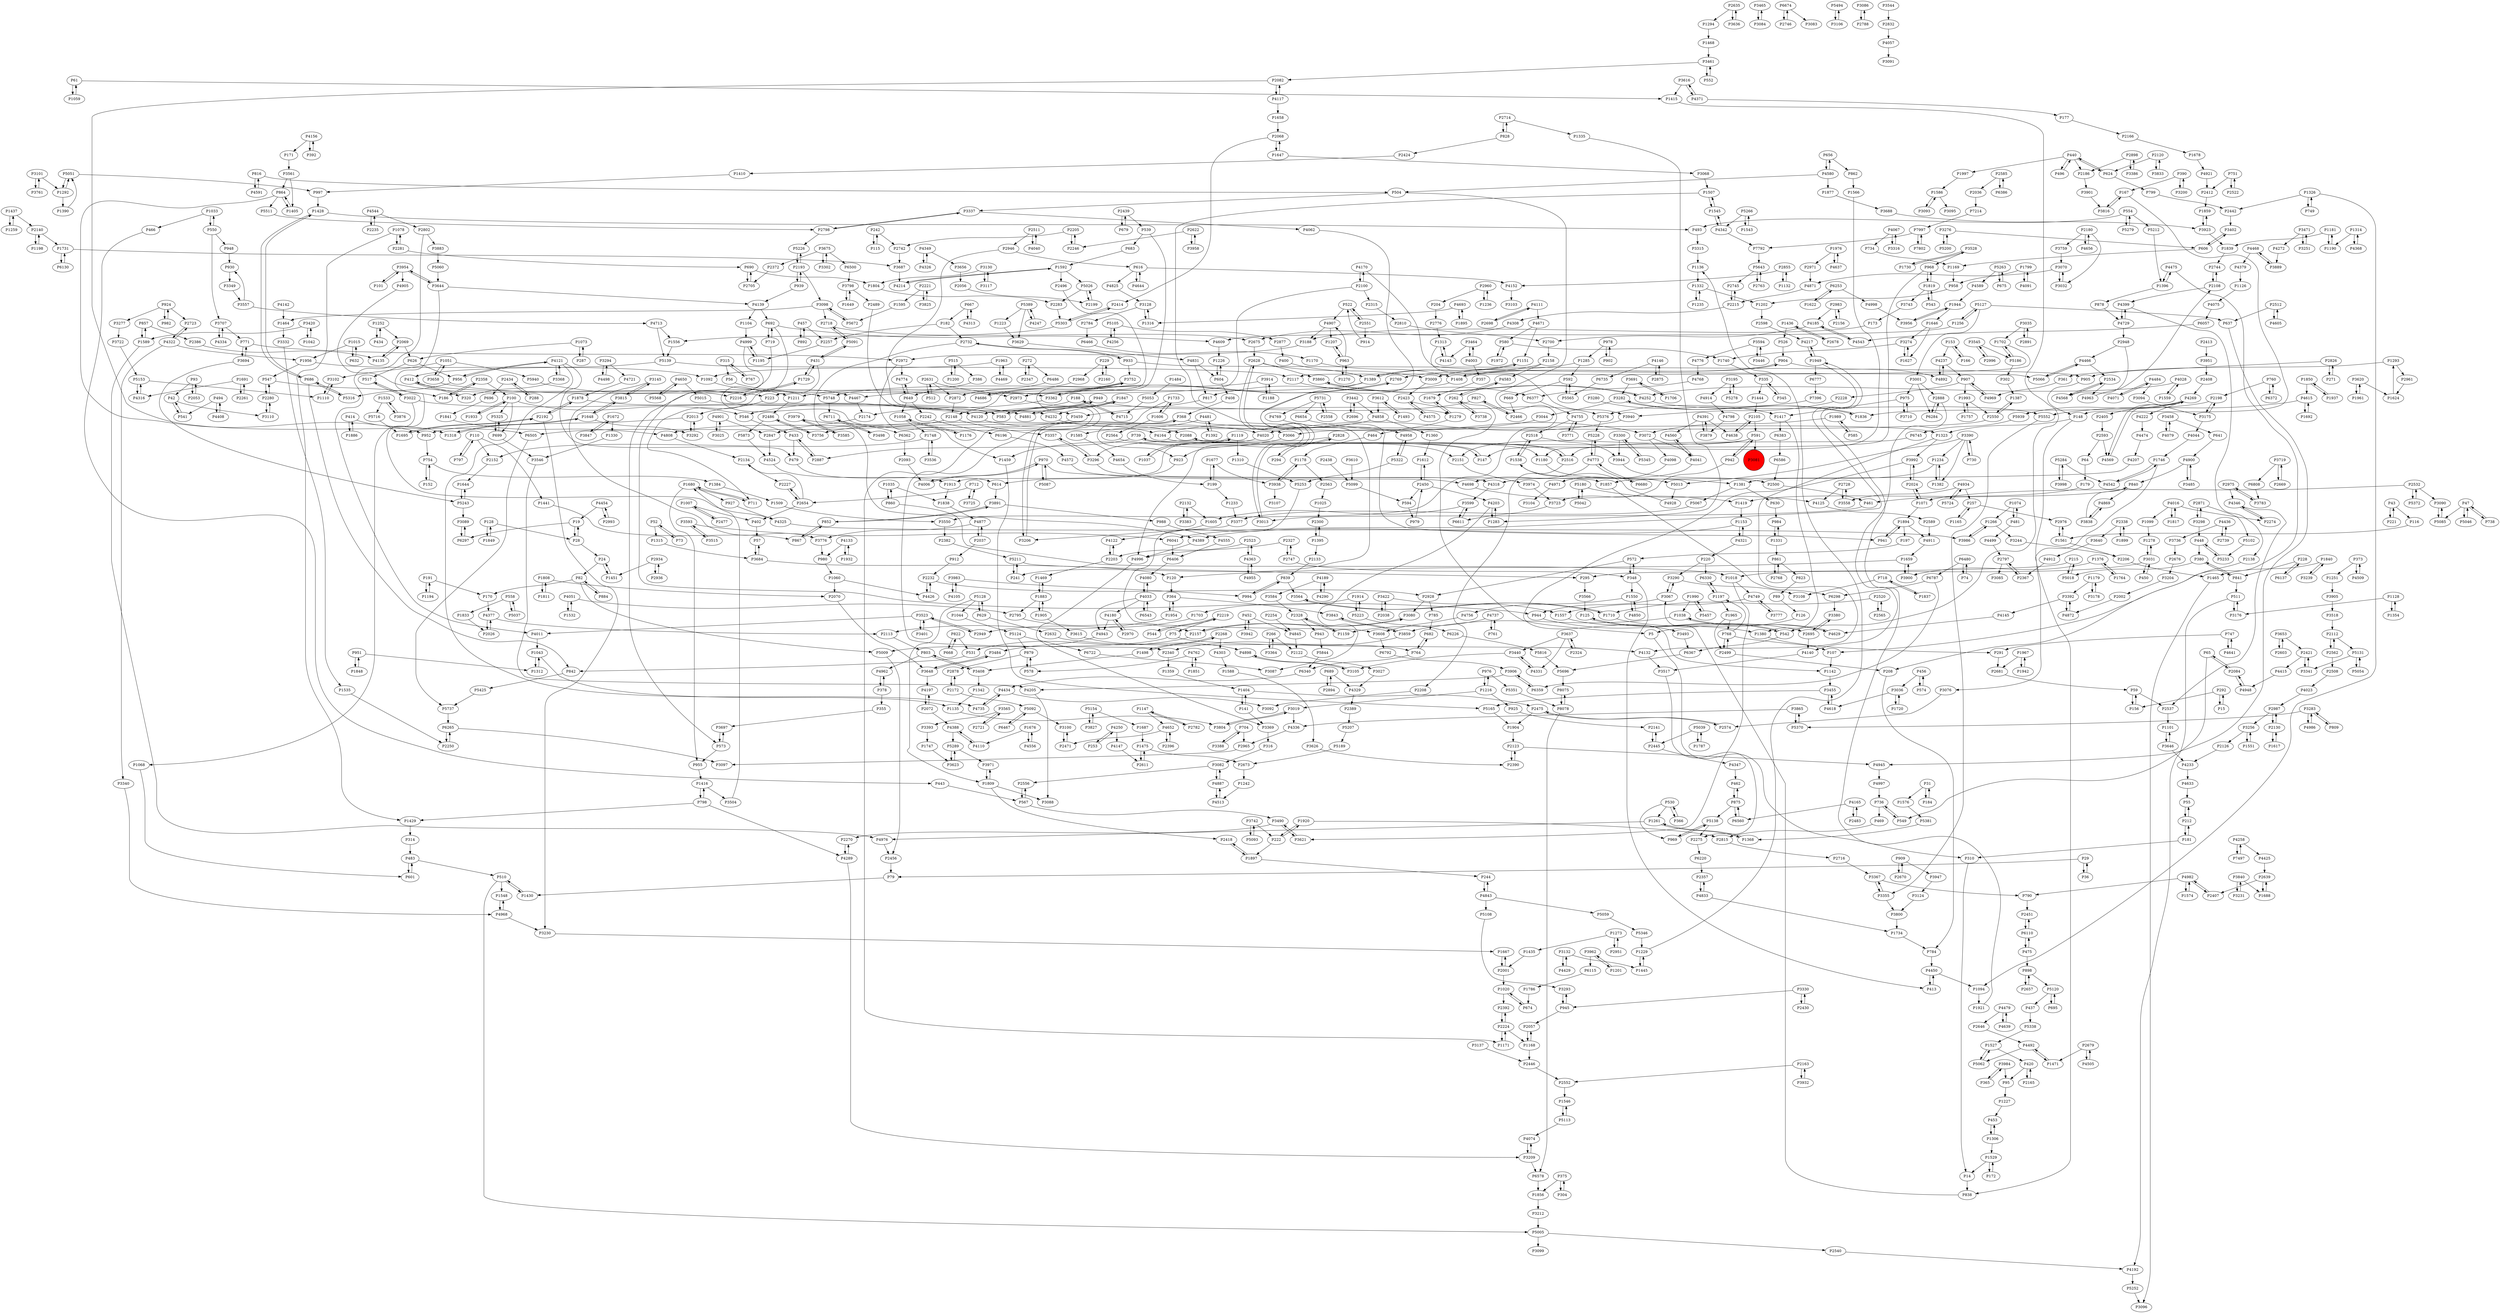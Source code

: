 digraph {
	P1428 -> P493
	P1498 -> P3408
	P2261 -> P1691
	P19 -> P6297
	P2442 -> P3402
	P968 -> P1180
	P4389 -> P4996
	P2072 -> P4197
	P2358 -> P100
	P1687 -> P1475
	P6367 -> P5696
	P3761 -> P3101
	P1007 -> P2477
	P4067 -> P734
	P4143 -> P1313
	P3992 -> P2024
	P1840 -> P3239
	P2961 -> P1624
	P1559 -> P4028
	P504 -> P3337
	P89 -> P126
	P4466 -> P5066
	P5568 -> P4650
	P4316 -> P5153
	P1007 -> P402
	P839 -> P994
	P1376 -> P1764
	P2523 -> P2203
	P4033 -> P4180
	P4197 -> P2072
	P2002 -> P4872
	P3082 -> P4887
	P1252 -> P434
	P14 -> P838
	P768 -> P1197
	P4020 -> P1913
	P1535 -> P2250
	P504 -> P3550
	P1436 -> P526
	P4877 -> P2037
	P1691 -> P2261
	P3974 -> P3723
	P2728 -> P4125
	P3648 -> P4197
	P3637 -> P4331
	P3800 -> P1734
	P4140 -> P3517
	P2130 -> P2987
	P2871 -> P3298
	P2219 -> P544
	P1059 -> P61
	P4544 -> P2802
	P4321 -> P220
	P4222 -> P4474
	P2108 -> P4399
	P5046 -> P47
	P3302 -> P3675
	P2057 -> P1168
	P1894 -> P197
	P6115 -> P1786
	P335 -> P1444
	P2232 -> P2928
	P1993 -> P1757
	P3464 -> P4003
	P1731 -> P6130
	P2157 -> P3080
	P1809 -> P2418
	P420 -> P2165
	P2993 -> P4454
	P5087 -> P970
	P3465 -> P3084
	P1404 -> P141
	P4715 -> P188
	P1354 -> P1128
	P4117 -> P1658
	P1897 -> P2418
	P898 -> P2657
	P215 -> P5018
	P1877 -> P3688
	P827 -> P2466
	P2423 -> P5376
	P2888 -> P6284
	P3504 -> P1680
	P1416 -> P3504
	P1605 -> P4122
	P4755 -> P3771
	P3594 -> P3446
	P1841 -> P4808
	P375 -> P1856
	P3274 -> P1627
	P4349 -> P4326
	P768 -> P2499
	P686 -> P5316
	P1710 -> P2695
	P1153 -> P4389
	P5131 -> P5054
	P4650 -> P5568
	P3697 -> P573
	P912 -> P2232
	P979 -> P2450
	P1273 -> P1435
	P4997 -> P736
	P3105 -> P4898
	P2631 -> P2973
	P3621 -> P3490
	P4637 -> P1976
	P4237 -> P907
	P4347 -> P462
	P3942 -> P452
	P1099 -> P1278
	P554 -> P5279
	P1622 -> P6253
	P1734 -> P784
	P1256 -> P4609
	P5716 -> P1695
	P526 -> P904
	P1360 -> P1612
	P220 -> P3290
	P4798 -> P3879
	P1997 -> P1586
	P390 -> P167
	P2934 -> P1451
	P857 -> P2386
	P994 -> P839
	P592 -> P669
	P4735 -> P4434
	P2224 -> P1171
	P952 -> P754
	P1058 -> P1748
	P2565 -> P2520
	P2038 -> P3422
	P2946 -> P3459
	P2268 -> P1498
	P2340 -> P1359
	P2280 -> P547
	P3442 -> P4858
	P2450 -> P594
	P4474 -> P4207
	P1259 -> P1437
	P4943 -> P3484
	P294 -> P2828
	P4524 -> P1913
	P3742 -> P5093
	P949 -> P583
	P4147 -> P2611
	P949 -> P1279
	P2739 -> P4436
	P1648 -> P3292
	P2445 -> P2141
	P1316 -> P3128
	P630 -> P984
	P3455 -> P5165
	P4363 -> P2523
	P2001 -> P1020
	P904 -> P1408
	P3688 -> P3923
	P4492 -> P1471
	P3390 -> P5013
	P3251 -> P3471
	P574 -> P456
	P3101 -> P3761
	P1659 -> P3900
	P1748 -> P2152
	P3938 -> P1178
	P1018 -> P3621
	P4773 -> P5228
	P573 -> P3697
	P541 -> P42
	P3022 -> P1068
	P2551 -> P522
	P3422 -> P2038
	P4170 -> P2100
	P1181 -> P1839
	P1234 -> P1382
	P295 -> P3566
	P302 -> P1387
	P930 -> P3349
	P15 -> P292
	P3984 -> P365
	P3124 -> P3800
	P4016 -> P2274
	P2123 -> P2390
	P6265 -> P2250
	P5189 -> P2673
	P1417 -> P1380
	P5066 -> P4466
	P3393 -> P1747
	P1627 -> P3274
	P431 -> P5091
	P6611 -> P3599
	P1382 -> P1234
	P6220 -> P2357
	P5059 -> P5346
	P924 -> P982
	P5552 -> P3355
	P798 -> P1416
	P1405 -> P864
	P522 -> P4907
	P771 -> P2972
	P1292 -> P1390
	P580 -> P1972
	P4887 -> P3082
	P2424 -> P1410
	P3566 -> P125
	P288 -> P2434
	P712 -> P3725
	P390 -> P3200
	P1576 -> P5381
	P7214 -> P7997
	P4749 -> P3777
	P291 -> P2681
	P1809 -> P3088
	P668 -> P822
	P809 -> P3283
	P3283 -> P4986
	P3001 -> P6284
	P1168 -> P2057
	P1617 -> P2130
	P4755 -> P2518
	P2203 -> P1469
	P1310 -> P5253
	P2113 -> P803
	P1390 -> P5051
	P3044 -> P3756
	P6578 -> P1856
	P5105 -> P4256
	P221 -> P43
	P3001 -> P2888
	P5015 -> P583
	P2611 -> P1475
	P5696 -> P8075
	P1178 -> P2563
	P4185 -> P2700
	P515 -> P1200
	P82 -> P170
	P624 -> P440
	P924 -> P2723
	P2747 -> P348
	P958 -> P1202
	P4572 -> P4698
	P5154 -> P3827
	P2105 -> P591
	P4170 -> P5066
	P366 -> P530
	P1533 -> P5716
	P2875 -> P4146
	P3865 -> P4336
	P153 -> P166
	P1586 -> P3095
	P4436 -> P2739
	P4346 -> P2537
	P3710 -> P975
	P1261 -> P1368
	P4945 -> P4997
	P4016 -> P1099
	P1967 -> P1942
	P1895 -> P4693
	P1905 -> P3615
	P909 -> P2670
	P2654 -> P2227
	P3035 -> P2891
	P1464 -> P3332
	P3098 -> P2718
	P695 -> P5120
	P4892 -> P4237
	P335 -> P345
	P7997 -> P7792
	P266 -> P3364
	P2082 -> P6505
	P1073 -> P287
	P3833 -> P2120
	P3594 -> P4776
	P3471 -> P4272
	P3031 -> P450
	P79 -> P1430
	P5731 -> P2558
	P2215 -> P4308
	P5 -> P310
	P1550 -> P4850
	P3523 -> P3401
	P1847 -> P4881
	P4774 -> P649
	P3771 -> P4755
	P3840 -> P3231
	P2718 -> P2675
	P4871 -> P2215
	P2216 -> P1729
	P197 -> P572
	P1415 -> P542
	P3256 -> P1551
	P573 -> P955
	P414 -> P1886
	P2972 -> P1459
	P1015 -> P1956
	P4146 -> P2875
	P1649 -> P3798
	P1949 -> P6041
	P7997 -> P7802
	P1703 -> P2949
	P95 -> P1227
	P2396 -> P4652
	P1252 -> P2069
	P3859 -> P2340
	P6383 -> P6586
	P4580 -> P1877
	P4391 -> P3879
	P3022 -> P517
	P2523 -> P4363
	P1949 -> P6777
	P3298 -> P448
	P951 -> P1312
	P2439 -> P679
	P1170 -> P1408
	P4336 -> P2965
	P1035 -> P860
	P3653 -> P2421
	P3137 -> P2446
	P2522 -> P751
	P760 -> P6372
	P4877 -> P3776
	P3725 -> P712
	P892 -> P457
	P1595 -> P5672
	P2558 -> P5731
	P1677 -> P199
	P3752 -> P4467
	P481 -> P1074
	P1176 -> P1058
	P28 -> P19
	P402 -> P57
	P3420 -> P1589
	P5351 -> P8078
	P1545 -> P4342
	P1226 -> P604
	P314 -> P483
	P683 -> P1592
	P1408 -> P904
	P1368 -> P1261
	P1416 -> P798
	P4091 -> P1799
	P6480 -> P74
	P2552 -> P1546
	P790 -> P2451
	P1313 -> P4143
	P3485 -> P4900
	P2744 -> P2108
	P1883 -> P1905
	P704 -> P3388
	P2698 -> P4111
	P3082 -> P2556
	P494 -> P4408
	P7396 -> P5376
	P3983 -> P994
	P3743 -> P173
	P2205 -> P2742
	P5289 -> P3971
	P3838 -> P4869
	P4326 -> P4349
	P3388 -> P704
	P5092 -> P3100
	P5200 -> P3276
	P5252 -> P3096
	P970 -> P4006
	P546 -> P433
	P2174 -> P2847
	P878 -> P4729
	P2888 -> P4140
	P692 -> P719
	P686 -> P1428
	P1624 -> P1293
	P948 -> P930
	P591 -> P942
	P4003 -> P357
	P6711 -> P3498
	P167 -> P3816
	P1313 -> P3940
	P1051 -> P3102
	P1538 -> P5013
	P1169 -> P958
	P4322 -> P1956
	P220 -> P6330
	P5565 -> P592
	P5102 -> P5233
	P1878 -> P4881
	P5018 -> P215
	P1408 -> P817
	P5165 -> P1904
	P1285 -> P3009
	P4468 -> P3889
	P1074 -> P1266
	P2550 -> P3066
	P4192 -> P5252
	P2716 -> P3367
	P3330 -> P945
	P4971 -> P3104
	P1592 -> P5026
	P110 -> P797
	P24 -> P1451
	P1799 -> P4091
	P5005 -> P3099
	P5093 -> P3742
	P3561 -> P864
	P2414 -> P5303
	P2516 -> P2208
	P4023 -> P2987
	P5180 -> P4125
	P1883 -> P1469
	P2100 -> P223
	P3368 -> P4121
	P1976 -> P4637
	P1648 -> P3815
	P4051 -> P2795
	P754 -> P152
	P2520 -> P1710
	P4121 -> P3368
	P4121 -> P956
	P3900 -> P1659
	P6480 -> P6787
	P440 -> P2186
	P988 -> P4555
	P1331 -> P984
	P73 -> P52
	P5091 -> P431
	P3392 -> P4145
	P3128 -> P2784
	P4006 -> P970
	P3383 -> P2132
	P1330 -> P3546
	P3637 -> P2324
	P2407 -> P4982
	P1913 -> P1838
	P550 -> P3707
	P272 -> P2347
	P3623 -> P5289
	P852 -> P867
	P3280 -> P1417
	P1179 -> P3178
	P1273 -> P2951
	P1606 -> P1733
	P31 -> P184
	P4289 -> P2270
	P1937 -> P1850
	P3296 -> P3357
	P4639 -> P4479
	P182 -> P2732
	P2180 -> P3759
	P3446 -> P3594
	P1417 -> P6383
	P1035 -> P1838
	P558 -> P1833
	P4901 -> P3025
	P199 -> P1677
	P6377 -> P4755
	P4346 -> P2274
	P1306 -> P453
	P2126 -> P4233
	P3565 -> P3393
	P2140 -> P1731
	P624 -> P799
	P3646 -> P1101
	P4721 -> P1878
	P1507 -> P1545
	P6560 -> P875
	P2675 -> P2628
	P3364 -> P266
	P1323 -> P3992
	P2165 -> P420
	P2315 -> P2810
	P262 -> P3738
	P1730 -> P3528
	P4469 -> P1963
	P1396 -> P878
	P2872 -> P2148
	P4074 -> P3209
	P4252 -> P5552
	P6057 -> P4543
	P2357 -> P4833
	P861 -> P823
	P4969 -> P907
	P4467 -> P2174
	P5153 -> P4316
	P3523 -> P2949
	P6196 -> P4572
	P433 -> P479
	P2971 -> P4871
	P1110 -> P3102
	P2728 -> P3558
	P1256 -> P5127
	P3905 -> P3518
	P2328 -> P1159
	P816 -> P4591
	P368 -> P1323
	P5303 -> P1556
	P2585 -> P6386
	P2802 -> P3883
	P2696 -> P3442
	P6253 -> P1622
	P6680 -> P4773
	P1242 -> P4513
	P2300 -> P1395
	P1702 -> P5186
	P355 -> P3697
	P1731 -> P3687
	P4436 -> P3736
	P1819 -> P3743
	P3282 -> P3044
	P2327 -> P2747
	P939 -> P2193
	P242 -> P2742
	P3777 -> P4749
	P816 -> P504
	P3117 -> P3130
	P5042 -> P5180
	P2450 -> P4203
	P4776 -> P4768
	P1747 -> P3623
	P1848 -> P951
	P616 -> P4644
	P1216 -> P3019
	P3067 -> P944
	P3282 -> P1836
	P2603 -> P3653
	P4105 -> P3983
	P2192 -> P3230
	P2654 -> P2134
	P2718 -> P5091
	P3954 -> P101
	P2973 -> P1171
	P6297 -> P3089
	P1018 -> P4749
	P4825 -> P3128
	P4391 -> P4638
	P4999 -> P1195
	P4313 -> P667
	P3658 -> P3362
	P942 -> P591
	P1954 -> P364
	P3798 -> P1649
	P3719 -> P6808
	P3408 -> P1342
	P456 -> P574
	P2676 -> P3204
	P530 -> P366
	P1840 -> P1465
	P4481 -> P1392
	P292 -> P15
	P547 -> P186
	P3461 -> P552
	P1092 -> P1211
	P6777 -> P7396
	P4968 -> P3230
	P1746 -> P4542
	P3646 -> P4233
	P799 -> P2442
	P1179 -> P3392
	P1216 -> P976
	P184 -> P31
	P798 -> P4289
	P1384 -> P1509
	P6674 -> P2746
	P2894 -> P689
	P128 -> P28
	P656 -> P862
	P3367 -> P790
	P1389 -> P1151
	P3616 -> P4371
	P4041 -> P4560
	P1692 -> P4615
	P1678 -> P4921
	P626 -> P517
	P1878 -> P2192
	P2705 -> P690
	P1894 -> P941
	P4833 -> P1734
	P1961 -> P3620
	P739 -> P147
	P42 -> P3110
	P1235 -> P1332
	P4583 -> P262
	P440 -> P496
	P4125 -> P2589
	P348 -> P1550
	P1437 -> P2140
	P951 -> P1848
	P554 -> P493
	P2423 -> P4575
	P3422 -> P1557
	P591 -> P3081
	P3951 -> P2408
	P719 -> P573
	P1044 -> P5124
	P4556 -> P1676
	P2148 -> P6505
	P1509 -> P3550
	P4120 -> P4164
	P3545 -> P2996
	P1658 -> P2068
	P1606 -> P2564
	P448 -> P380
	P65 -> P549
	P3691 -> P1706
	P2163 -> P2552
	P412 -> P223
	P4773 -> P6680
	P4033 -> P4943
	P1956 -> P1092
	P862 -> P1566
	P5223 -> P1914
	P378 -> P4962
	P461 -> P3013
	P364 -> P3843
	P5737 -> P6265
	P3947 -> P3124
	P43 -> P116
	P5748 -> P6711
	P861 -> P2768
	P74 -> P6480
	P3094 -> P3175
	P923 -> P614
	P2563 -> P1025
	P1956 -> P547
	P4633 -> P55
	P5207 -> P5189
	P822 -> P531
	P3244 -> P2206
	P4484 -> P4071
	P2628 -> P3860
	P1266 -> P3244
	P1680 -> P711
	P3212 -> P5005
	P2224 -> P2392
	P4544 -> P2235
	P191 -> P1194
	P75 -> P5009
	P5051 -> P997
	P6787 -> P6359
	P43 -> P221
	P2631 -> P512
	P52 -> P73
	P3110 -> P2280
	P3684 -> P120
	P1786 -> P674
	P2798 -> P3337
	P629 -> P2632
	P1920 -> P2815
	P1468 -> P3461
	P1261 -> P4976
	P2001 -> P1667
	P1293 -> P905
	P413 -> P4450
	P4203 -> P1283
	P365 -> P3984
	P5511 -> P2798
	P3292 -> P2013
	P2180 -> P4656
	P4342 -> P7792
	P3979 -> P3585
	P4325 -> P3986
	P3175 -> P4044
	P2486 -> P5873
	P4075 -> P6057
	P443 -> P567
	P452 -> P3942
	P734 -> P1169
	P4713 -> P1556
	P1498 -> P2268
	P4568 -> P2534
	P3009 -> P2423
	P244 -> P4843
	P125 -> P542
	P1128 -> P1354
	P2158 -> P4583
	P2593 -> P64
	P4934 -> P3558
	P583 -> P949
	P3891 -> P988
	P2776 -> P1313
	P3093 -> P1586
	P1060 -> P4426
	P1435 -> P2001
	P2574 -> P2475
	P4269 -> P4222
	P2037 -> P4877
	P841 -> P380
	P5091 -> P2718
	P1914 -> P5223
	P5228 -> P4773
	P4269 -> P5939
	P907 -> P4969
	P904 -> P4892
	P4986 -> P3283
	P1171 -> P2224
	P2898 -> P3386
	P2140 -> P1198
	P2622 -> P3958
	P5494 -> P3106
	P1561 -> P2206
	P4591 -> P816
	P3274 -> P1740
	P5370 -> P3865
	P1430 -> P510
	P4033 -> P4080
	P5731 -> P4769
	P2193 -> P3098
	P315 -> P56
	P3283 -> P5370
	P5105 -> P2877
	P171 -> P3561
	P3106 -> P5494
	P1037 -> P1119
	P736 -> P549
	P1837 -> P718
	P4858 -> P4164
	P186 -> P2358
	P3707 -> P4334
	P1285 -> P592
	P2593 -> P4569
	P4132 -> P3517
	P5113 -> P1546
	P2072 -> P4388
	P550 -> P948
	P5724 -> P4934
	P4609 -> P1226
	P2483 -> P4165
	P2389 -> P5207
	P3847 -> P1672
	P1445 -> P1229
	P2635 -> P1294
	P2589 -> P4911
	P4958 -> P5322
	P6466 -> P1170
	P1197 -> P1965
	P2632 -> P764
	P3940 -> P4020
	P1236 -> P2960
	P4067 -> P3316
	P3080 -> P2157
	P2489 -> P4232
	P550 -> P1033
	P761 -> P4737
	P4955 -> P4363
	P448 -> P5233
	P4881 -> P1847
	P147 -> P739
	P1202 -> P2598
	P1679 -> P1279
	P2013 -> P952
	P1020 -> P2392
	P3752 -> P4686
	P1546 -> P5113
	P4040 -> P2511
	P8075 -> P8078
	P3032 -> P3070
	P1147 -> P2782
	P3367 -> P3355
	P543 -> P1819
	P6654 -> P3072
	P2828 -> P294
	P2714 -> P828
	P1729 -> P431
	P3390 -> P1234
	P2987 -> P3256
	P4165 -> P6560
	P2250 -> P6265
	P1180 -> P1381
	P5108 -> P3293
	P4322 -> P3340
	P3694 -> P5243
	P2421 -> P3341
	P93 -> P42
	P1894 -> P4911
	P400 -> P1389
	P1294 -> P1468
	P1437 -> P1259
	P3984 -> P95
	P100 -> P1933
	P2987 -> P2130
	P3368 -> P320
	P3914 -> P5748
	P3815 -> P1648
	P2268 -> P4303
	P1292 -> P5051
	P4041 -> P4318
	P2386 -> P4135
	P860 -> P1035
	P1469 -> P1883
	P5939 -> P6745
	P2500 -> P461
	P626 -> P956
	P817 -> P3459
	P3653 -> P2603
	P100 -> P5325
	P2372 -> P2705
	P1989 -> P3072
	P2132 -> P1605
	P531 -> P842
	P3089 -> P6297
	P4247 -> P5389
	P2105 -> P4638
	P3616 -> P1415
	P4928 -> P1538
	P3584 -> P2328
	P1538 -> P2518
	P6253 -> P4998
	P3195 -> P4914
	P2512 -> P4605
	P3084 -> P3465
	P3066 -> P1459
	P2193 -> P939
	P822 -> P668
	P1543 -> P5266
	P1648 -> P1318
	P3128 -> P1316
	P522 -> P2551
	P1451 -> P24
	P3067 -> P3290
	P1283 -> P4203
	P5124 -> P879
	P1126 -> P4075
	P320 -> P412
	P690 -> P1804
	P4111 -> P2698
	P4142 -> P1464
	P2562 -> P2112
	P4434 -> P3092
	P5026 -> P2283
	P2328 -> P943
	P434 -> P1252
	P2960 -> P1236
	P3490 -> P2270
	P943 -> P5844
	P2198 -> P3175
	P2192 -> P1695
	P4898 -> P3105
	P542 -> P6367
	P4756 -> P3608
	P1441 -> P867
	P1475 -> P2673
	P153 -> P4237
	P1104 -> P4999
	P978 -> P902
	P1181 -> P1190
	P2367 -> P2797
	P682 -> P764
	P3377 -> P3206
	P272 -> P6486
	P2405 -> P2593
	P3558 -> P2728
	P2024 -> P1071
	P1033 -> P550
	P2228 -> P3940
	P2270 -> P4289
	P3956 -> P1944
	P2163 -> P3932
	P3025 -> P4901
	P3962 -> P6115
	P2082 -> P4117
	P5212 -> P1396
	P2970 -> P4180
	P3332 -> P1535
	P5051 -> P1292
	P1201 -> P3962
	P4028 -> P4252
	P110 -> P2152
	P2877 -> P400
	P1592 -> P2496
	P1323 -> P4132
	P945 -> P3293
	P494 -> P541
	P1592 -> P4214
	P3825 -> P2221
	P5120 -> P695
	P6586 -> P2500
	P898 -> P5120
	P5085 -> P3090
	P257 -> P2976
	P3098 -> P5672
	P287 -> P1073
	P3859 -> P3843
	P2768 -> P861
	P2797 -> P2367
	P1326 -> P749
	P1585 -> P4654
	P1266 -> P3986
	P222 -> P1897
	P3901 -> P3816
	P747 -> P291
	P1545 -> P1507
	P5211 -> P241
	P4907 -> P3188
	P3675 -> P2372
	P2100 -> P2315
	P1507 -> P4996
	P2670 -> P909
	P3599 -> P6611
	P2723 -> P4322
	P5389 -> P3629
	P2242 -> P6196
	P4269 -> P2405
	P976 -> P5351
	P5099 -> P594
	P614 -> P3891
	P5139 -> P2117
	P3068 -> P1507
	P749 -> P1326
	P6130 -> P1731
	P2678 -> P1436
	P3865 -> P5370
	P55 -> P212
	P592 -> P5565
	P970 -> P1857
	P3132 -> P1445
	P3090 -> P5085
	P1151 -> P1389
	P3296 -> P4318
	P262 -> P4583
	P3277 -> P3722
	P4111 -> P4671
	P699 -> P5325
	P2068 -> P1647
	P803 -> P3408
	P4569 -> P4269
	P1335 -> P1283
	P47 -> P5046
	P1278 -> P3031
	P1404 -> P2475
	P4901 -> P2847
	P120 -> P364
	P223 -> P2013
	P6711 -> P6362
	P4982 -> P790
	P2695 -> P4140
	P606 -> P1169
	P378 -> P355
	P2960 -> P204
	P5113 -> P4074
	P2518 -> P3944
	P1944 -> P3956
	P4434 -> P4735
	P6041 -> P6406
	P212 -> P55
	P4843 -> P5108
	P4479 -> P4639
	P699 -> P3546
	P4003 -> P3464
	P2520 -> P2565
	P115 -> P242
	P842 -> P5425
	P2518 -> P1538
	P56 -> P4467
	P3315 -> P1136
	P6137 -> P228
	P2224 -> P1168
	P166 -> P153
	P3550 -> P2382
	P2639 -> P2407
	P3675 -> P6500
	P606 -> P3402
	P4968 -> P1548
	P4156 -> P171
	P679 -> P2439
	P3178 -> P1179
	P674 -> P1020
	P1680 -> P927
	P3640 -> P4912
	P4233 -> P4633
	P2550 -> P1387
	P3019 -> P3804
	P1967 -> P2681
	P310 -> P14
	P747 -> P4641
	P204 -> P2776
	P2186 -> P3901
	P4580 -> P656
	P1972 -> P580
	P1532 -> P4051
	P4146 -> P6735
	P969 -> P5138
	P4887 -> P4513
	P2508 -> P4023
	P2024 -> P3992
	P852 -> P3891
	P1989 -> P585
	P29 -> P36
	P5672 -> P3098
	P5940 -> P5748
	P3209 -> P6578
	P4914 -> P4798
	P75 -> P4132
	P1190 -> P1181
	P5873 -> P4524
	P1211 -> P2486
	P4133 -> P1932
	P1921 -> P1949
	P3188 -> P2972
	P1315 -> P3684
	P530 -> P969
	P5062 -> P1527
	P667 -> P182
	P760 -> P2198
	P6110 -> P475
	P2108 -> P2744
	P1165 -> P257
	P4044 -> P1746
	P172 -> P1529
	P4575 -> P2423
	P3195 -> P5278
	P4481 -> P1585
	P4615 -> P5552
	P4408 -> P494
	P1646 -> P3274
	P604 -> P1226
	P357 -> P1679
	P3691 -> P3282
	P3620 -> P1624
	P2088 -> P2516
	P3838 -> P840
	P927 -> P4325
	P4652 -> P2396
	P3986 -> P1266
	P840 -> P461
	P515 -> P386
	P2534 -> P4568
	P1574 -> P4982
	P1804 -> P2283
	P1234 -> P1381
	P5211 -> P295
	P1746 -> P3076
	P2534 -> P4963
	P6110 -> P2451
	P2084 -> P65
	P4729 -> P4399
	P1033 -> P466
	P52 -> P1315
	P5154 -> P1687
	P5289 -> P3623
	P2130 -> P1617
	P364 -> P1954
	P2446 -> P2552
	P2254 -> P4845
	P6330 -> P1197
	P2679 -> P4505
	P3362 -> P2769
	P253 -> P4250
	P4232 -> P2088
	P3883 -> P5060
	P2056 -> P2199
	P5128 -> P1044
	P3072 -> P4098
	P3528 -> P968
	P2227 -> P2654
	P2439 -> P539
	P3891 -> P852
	P408 -> P368
	P3458 -> P4079
	P4189 -> P3584
	P42 -> P541
	P6745 -> P2516
	P1251 -> P3905
	P3564 -> P1710
	P875 -> P462
	P2221 -> P1595
	P2976 -> P1561
	P4121 -> P479
	P1551 -> P3256
	P1914 -> P1703
	P567 -> P2556
	P141 -> P1404
	P1965 -> P768
	P1963 -> P4469
	P2949 -> P3523
	P5060 -> P3644
	P414 -> P1318
	P1153 -> P4321
	P483 -> P601
	P3517 -> P2275
	P4117 -> P2082
	P2123 -> P4945
	P4845 -> P2122
	P126 -> P5
	P3102 -> P1110
	P1612 -> P2450
	P2120 -> P624
	P4256 -> P5105
	P2198 -> P1836
	P1020 -> P674
	P5243 -> P1644
	P914 -> P522
	P547 -> P2280
	P3130 -> P1804
	P179 -> P1419
	P984 -> P1331
	P3958 -> P2622
	P4214 -> P1592
	P1227 -> P453
	P1071 -> P1894
	P1216 -> P925
	P4650 -> P5015
	P689 -> P2894
	P4693 -> P1895
	P2026 -> P4377
	P907 -> P1993
	P3783 -> P2975
	P59 -> P2537
	P315 -> P767
	P215 -> P295
	P7497 -> P4258
	P5026 -> P2199
	P784 -> P4450
	P1904 -> P2123
	P496 -> P440
	P2798 -> P5226
	P649 -> P2242
	P5303 -> P2414
	P975 -> P1417
	P469 -> P2815
	P909 -> P3947
	P3341 -> P2421
	P823 -> P89
	P257 -> P1165
	P3013 -> P2628
	P4644 -> P616
	P101 -> P3954
	P5278 -> P3195
	P453 -> P1306
	P1396 -> P4475
	P2274 -> P4346
	P2445 -> P4347
	P4934 -> P257
	P857 -> P1589
	P5186 -> P1702
	P2975 -> P4346
	P3889 -> P4468
	P4850 -> P1550
	P2769 -> P3362
	P3357 -> P3296
	P4139 -> P692
	P1195 -> P4999
	P6722 -> P3087
	P1527 -> P5062
	P860 -> P1018
	P4145 -> P4629
	P4509 -> P373
	P4638 -> P2105
	P82 -> P884
	P1419 -> P1153
	P1740 -> P335
	P5322 -> P4958
	P2486 -> P3756
	P2412 -> P1859
	P5372 -> P2532
	P1680 -> P955
	P1849 -> P128
	P141 -> P3369
	P1561 -> P2976
	P4454 -> P2993
	P4499 -> P2797
	P3528 -> P1730
	P2122 -> P3027
	P649 -> P1058
	P3515 -> P3593
	P879 -> P2878
	P4831 -> P817
	P5316 -> P686
	P3022 -> P4120
	P110 -> P1441
	P1676 -> P4110
	P4963 -> P2108
	P3019 -> P4336
	P3355 -> P3367
	P2466 -> P827
	P2157 -> P531
	P4371 -> P177
	P6226 -> P5816
	P768 -> P291
	P6359 -> P3906
	P1527 -> P420
	P902 -> P978
	P6467 -> P5092
	P2855 -> P4152
	P3608 -> P6792
	P2156 -> P2983
	P1932 -> P4133
	P667 -> P4313
	P1025 -> P2300
	P3256 -> P2126
	P4080 -> P4033
	P6735 -> P5565
	P3719 -> P2669
	P3798 -> P2489
	P3722 -> P5153
	P1178 -> P3938
	P5186 -> P302
	P3200 -> P390
	P2408 -> P4269
	P4399 -> P2138
	P2810 -> P2700
	P1886 -> P414
	P4905 -> P2216
	P3536 -> P1748
	P3330 -> P2430
	P1566 -> P147
	P2871 -> P5102
	P6386 -> P2585
	P440 -> P624
	P1293 -> P2961
	P4331 -> P3440
	P5425 -> P5737
	P730 -> P3390
	P1136 -> P1332
	P963 -> P4907
	P1043 -> P1312
	P3612 -> P1493
	P616 -> P4152
	P475 -> P898
	P1465 -> P3096
	P692 -> P4609
	P5389 -> P1223
	P1078 -> P1429
	P956 -> P5316
	P4133 -> P980
	P3523 -> P4011
	P4342 -> P1545
	P4318 -> P3599
	P3644 -> P4325
	P3684 -> P57
	P1436 -> P2678
	P4872 -> P3392
	P4207 -> P1857
	P241 -> P5211
	P5223 -> P6226
	P2714 -> P1335
	P2215 -> P2745
	P348 -> P572
	P2826 -> P361
	P3076 -> P2574
	P1207 -> P963
	P879 -> P578
	P6372 -> P760
	P475 -> P6110
	P2631 -> P2872
	P3979 -> P4020
	P939 -> P4139
	P2695 -> P3380
	P3498 -> P6711
	P3100 -> P2471
	P1954 -> P2113
	P3944 -> P2500
	P457 -> P892
	P3086 -> P2788
	P4165 -> P2483
	P2646 -> P4492
	P751 -> P2412
	P4962 -> P378
	P1395 -> P2133
	P4686 -> P3752
	P704 -> P2965
	P1060 -> P2070
	P457 -> P2257
	P2100 -> P4170
	P3145 -> P3776
	P5092 -> P6467
	P2172 -> P5092
	P1051 -> P5940
	P348 -> P413
	P1318 -> P1648
	P1229 -> P1445
	P2669 -> P3719
	P4388 -> P4110
	P188 -> P546
	P4258 -> P7497
	P4454 -> P19
	P1799 -> P958
	P4164 -> P1180
	P3971 -> P1809
	P1710 -> P3564
	P3392 -> P4872
	P3362 -> P2174
	P1993 -> P2550
	P1038 -> P4629
	P2281 -> P1078
	P5131 -> P3341
	P2134 -> P2227
	P1550 -> P4756
	P3546 -> P4205
	P6543 -> P4033
	P29 -> P79
	P1556 -> P5139
	P1381 -> P630
	P3204 -> P2002
	P3035 -> P1702
	P3230 -> P1667
	P5279 -> P554
	P4252 -> P3860
	P2203 -> P4122
	P188 -> P4715
	P1787 -> P5039
	P191 -> P170
	P4349 -> P3656
	P2148 -> P3357
	P5138 -> P2275
	P1859 -> P3923
	P1159 -> P2328
	P933 -> P2732
	P2158 -> P2769
	P4900 -> P840
	P4998 -> P3956
	P2887 -> P433
	P1326 -> P1094
	P1094 -> P1921
	P530 -> P1261
	P1429 -> P314
	P373 -> P1251
	P3557 -> P4713
	P554 -> P5212
	P2392 -> P2224
	P6406 -> P4080
	P4121 -> P4735
	P2742 -> P3687
	P4589 -> P1944
	P5053 -> P4715
	P945 -> P2057
	P1942 -> P1967
	P4921 -> P2412
	P1695 -> P2192
	P4016 -> P1817
	P4629 -> P1038
	P2280 -> P3110
	P2951 -> P1273
	P3294 -> P4721
	P1147 -> P4652
	P199 -> P1233
	P764 -> P6340
	P5816 -> P5696
	P5338 -> P1527
	P2496 -> P2148
	P2151 -> P3974
	P2537 -> P1101
	P944 -> P1380
	P59 -> P156
	P4189 -> P4290
	P978 -> P1285
	P4250 -> P4147
	P1197 -> P6330
	P3675 -> P3302
	P4615 -> P1692
	P4071 -> P4484
	P1475 -> P2611
	P1856 -> P3212
	P2221 -> P3825
	P3459 -> P4808
	P2084 -> P4948
	P3658 -> P1051
	P3471 -> P3251
	P61 -> P1415
	P2117 -> P6377
	P5039 -> P1787
	P3300 -> P5345
	P2948 -> P4466
	P2180 -> P3032
	P544 -> P2219
	P3742 -> P222
	P4907 -> P1207
	P1135 -> P3804
	P5263 -> P4589
	P1194 -> P191
	P1589 -> P4976
	P47 -> P5085
	P2132 -> P3383
	P3694 -> P771
	P3561 -> P1405
	P3518 -> P2112
	P3072 -> P4041
	P751 -> P2522
	P5253 -> P3608
	P464 -> P1178
	P2138 -> P208
	P2983 -> P2156
	P510 -> P5005
	P19 -> P28
	P4948 -> P2084
	P2972 -> P4774
	P2499 -> P208
	P8078 -> P6578
	P433 -> P2887
	P5005 -> P2540
	P4513 -> P4887
	P6808 -> P3783
	P170 -> P4377
	P7802 -> P7997
	P3402 -> P606
	P2679 -> P1471
	P1808 -> P2070
	P1380 -> P107
	P1976 -> P2971
	P3276 -> P606
	P690 -> P2705
	P4808 -> P2134
	P4466 -> P2534
	P1811 -> P1808
	P1314 -> P4368
	P3036 -> P1720
	P6792 -> P3906
	P228 -> P841
	P1270 -> P963
	P4671 -> P1151
	P373 -> P4509
	P2430 -> P3330
	P5263 -> P675
	P2112 -> P2562
	P1392 -> P4481
	P2832 -> P4057
	P4505 -> P2679
	P2928 -> P3080
	P2421 -> P4415
	P3380 -> P2695
	P4560 -> P4041
	P1819 -> P543
	P1588 -> P3626
	P173 -> P3188
	P1071 -> P2024
	P2564 -> P2151
	P3876 -> P1533
	P3629 -> P4831
	P483 -> P510
	P4843 -> P5059
	P4180 -> P2970
	P968 -> P1819
	P2732 -> P4389
	P2934 -> P2936
	P7792 -> P5643
	P479 -> P614
	P4250 -> P253
	P6340 -> P4434
	P3355 -> P3800
	P3484 -> P3648
	P803 -> P4962
	P2802 -> P4011
	P345 -> P335
	P2746 -> P6674
	P2347 -> P272
	P2275 -> P6220
	P3626 -> P2390
	P4450 -> P1094
	P1990 -> P5457
	P1702 -> P2117
	P4363 -> P4955
	P980 -> P1060
	P5643 -> P2763
	P3455 -> P4618
	P976 -> P1216
	P2324 -> P3637
	P4051 -> P1532
	P3637 -> P3440
	P2654 -> P402
	P3759 -> P3070
	P4652 -> P2471
	P3493 -> P6367
	P637 -> P4945
	P4618 -> P3455
	P316 -> P3082
	P517 -> P3022
	P572 -> P2928
	P1389 -> P941
	P2585 -> P2036
	P6505 -> P5737
	P1038 -> P3859
	P2160 -> P229
	P2338 -> P1899
	P1389 -> P2973
	P738 -> P47
	P3656 -> P2056
	P2257 -> P1195
	P4656 -> P2180
	P1078 -> P2281
	P875 -> P5138
	P1529 -> P14
	P4475 -> P1396
	P5243 -> P3089
	P4011 -> P1043
	P1691 -> P4316
	P222 -> P1920
	P718 -> P1837
	P3316 -> P4067
	P3840 -> P1688
	P93 -> P2053
	P3843 -> P3859
	P4329 -> P2389
	P632 -> P1015
	P1672 -> P1330
	P2732 -> P933
	P456 -> P3036
	P181 -> P310
	P3031 -> P1278
	P3860 -> P4252
	P6298 -> P3380
	P2928 -> P785
	P591 -> P923
	P5284 -> P4542
	P1074 -> P481
	P2036 -> P7214
	P2451 -> P6110
	P3294 -> P4498
	P5325 -> P699
	P116 -> P1561
	P3098 -> P1464
	P1850 -> P4615
	P2037 -> P912
	P3031 -> P1018
	P982 -> P924
	P3440 -> P4331
	P5844 -> P6340
	P5127 -> P637
	P4654 -> P199
	P31 -> P1576
	P864 -> P5511
	P4033 -> P6543
	P304 -> P375
	P580 -> P1740
	P907 -> P2228
	P181 -> P212
	P167 -> P148
	P3442 -> P2696
	P2475 -> P1904
	P4426 -> P2232
	P828 -> P2424
	P2828 -> P3296
	P1729 -> P2216
	P466 -> P443
	P242 -> P115
	P4399 -> P4729
	P2141 -> P2445
	P3175 -> P2198
	P2747 -> P2327
	P1676 -> P4556
	P8078 -> P8075
	P4492 -> P5062
	P4773 -> P4698
	P2700 -> P2158
	P578 -> P879
	P4999 -> P944
	P5128 -> P1809
	P905 -> P148
	P4377 -> P2113
	P5376 -> P5228
	P3206 -> P368
	P2477 -> P1007
	P970 -> P5087
	P1647 -> P3068
	P601 -> P483
	P1119 -> P1037
	P841 -> P511
	P493 -> P3315
	P5643 -> P2745
	P754 -> P1384
	P558 -> P5037
	P3401 -> P3523
	P4237 -> P4892
	P3290 -> P3108
	P228 -> P6137
	P1200 -> P515
	P5139 -> P412
	P1410 -> P997
	P2070 -> P3648
	P4371 -> P3616
	P2219 -> P75
	P2208 -> P3092
	P3776 -> P980
	P712 -> P2654
	P229 -> P2968
	P3276 -> P5200
	P689 -> P4329
	P2681 -> P59
	P2382 -> P5211
	P3620 -> P1961
	P827 -> P4120
	P696 -> P1841
	P5266 -> P1543
	P3914 -> P1188
	P4217 -> P1949
	P1493 -> P3612
	P5120 -> P437
	P431 -> P1729
	P1897 -> P244
	P2499 -> P768
	P4737 -> P761
	P2532 -> P5372
	P128 -> P1849
	P262 -> P5
	P1706 -> P3691
	P1188 -> P3914
	P4203 -> P3087
	P875 -> P6560
	P6362 -> P2093
	P380 -> P841
	P3723 -> P6611
	P4749 -> P1557
	P2456 -> P79
	P3644 -> P3954
	P6674 -> P3083
	P3738 -> P262
	P1808 -> P1811
	P2390 -> P2123
	P6284 -> P2888
	P2797 -> P3085
	P2511 -> P4040
	P3923 -> P1859
	P5037 -> P558
	P955 -> P1416
	P736 -> P469
	P798 -> P1429
	P5180 -> P5042
	P4269 -> P4569
	P100 -> P546
	P4475 -> P107
	P4098 -> P4971
	P975 -> P3710
	P2968 -> P2872
	P864 -> P952
	P3130 -> P3117
	P1042 -> P3420
	P3557 -> P930
	P1757 -> P1993
	P437 -> P5338
	P1644 -> P5243
	P5039 -> P2445
	P5226 -> P2193
	P1764 -> P1376
	P4641 -> P747
	P4698 -> P1419
	P1312 -> P1043
	P2826 -> P271
	P3337 -> P2798
	P1331 -> P861
	P4833 -> P2357
	P616 -> P4825
	P3458 -> P641
	P1332 -> P1235
	P1128 -> P3176
	P5266 -> P4342
	P148 -> P838
	P5322 -> P5253
	P4079 -> P3458
	P36 -> P29
	P3593 -> P6041
	P412 -> P320
	P718 -> P3108
	P1836 -> P3282
	P3998 -> P5284
	P1905 -> P1883
	P1119 -> P1310
	P1342 -> P1135
	P767 -> P315
	P1051 -> P3658
	P539 -> P2340
	P884 -> P82
	P2948 -> P4568
	P1381 -> P5067
	P3464 -> P4143
	P1223 -> P3629
	P4498 -> P3294
	P3962 -> P1201
	P177 -> P2166
	P1933 -> P100
	P2532 -> P3090
	P1733 -> P923
	P2205 -> P2246
	P5067 -> P3377
	P3420 -> P1042
	P4831 -> P604
	P24 -> P82
	P1132 -> P2855
	P549 -> P736
	P4843 -> P244
	P156 -> P59
	P3490 -> P3621
	P3827 -> P5154
	P2069 -> P626
	P2946 -> P616
	P4377 -> P2026
	P4858 -> P1360
	P2815 -> P2716
	P649 -> P4774
	P2622 -> P2246
	P6265 -> P3097
	P4388 -> P5289
	P3593 -> P3515
	P924 -> P3277
	P3585 -> P3979
	P4258 -> P4425
	P1332 -> P1202
	P1326 -> P2442
	P2898 -> P2186
	P5284 -> P3998
	P2192 -> P1878
	P669 -> P2466
	P271 -> P2826
	P1688 -> P2639
	P4110 -> P4388
	P2206 -> P1465
	P2120 -> P3833
	P1817 -> P4016
	P1428 -> P686
	P2013 -> P3292
	P867 -> P852
	P3036 -> P4618
	P840 -> P4869
	P4185 -> P4543
	P4605 -> P2512
	P1847 -> P4232
	P3176 -> P511
	P1733 -> P1606
	P2413 -> P3951
	P1659 -> P120
	P3293 -> P945
	P229 -> P2160
	P1965 -> P2499
	P4139 -> P1104
	P2936 -> P2934
	P4391 -> P4560
	P4303 -> P1588
	P2358 -> P186
	P452 -> P4845
	P4028 -> P1559
	P797 -> P110
	P57 -> P3684
	P3992 -> P1142
	P1589 -> P857
	P3599 -> P1605
	P3612 -> P4858
	P771 -> P3694
	P1833 -> P2026
	P392 -> P4156
	P511 -> P4192
	P2246 -> P2205
	P4135 -> P2069
	P1529 -> P172
	P1484 -> P5053
	P1459 -> P5165
	P462 -> P875
	P839 -> P3564
	P6486 -> P649
	P1819 -> P968
	P1920 -> P222
	P2562 -> P2508
	P4869 -> P3838
	P3132 -> P4429
	P3386 -> P2898
	P4057 -> P3091
	P2438 -> P5099
	P100 -> P699
	P2532 -> P1071
	P552 -> P3461
	P512 -> P2631
	P3816 -> P167
	P997 -> P1428
	P5127 -> P3001
	P107 -> P1142
	P2283 -> P5303
	P420 -> P95
	P380 -> P5018
	P572 -> P348
	P3954 -> P3644
	P1142 -> P3455
	P82 -> P5009
	P4290 -> P4189
	P5233 -> P448
	P208 -> P784
	P4543 -> P4185
	P3001 -> P975
	P3736 -> P2676
	P3408 -> P803
	P3390 -> P730
	P1058 -> P1176
	P2450 -> P1612
	P1314 -> P1190
	P3340 -> P4968
	P3298 -> P2871
	P4934 -> P5724
	P3879 -> P4391
	P838 -> P3067
	P292 -> P156
	P1748 -> P3536
	P2172 -> P2878
	P963 -> P1207
	P4429 -> P3132
	P1851 -> P4762
	P4180 -> P4943
	P764 -> P682
	P2511 -> P2946
	P2199 -> P5026
	P4713 -> P5139
	P1990 -> P1038
	P4479 -> P2646
	P5346 -> P1229
	P510 -> P1548
	P2598 -> P4217
	P3337 -> P4062
	P4334 -> P3707
	P1838 -> P4877
	P386 -> P1211
	P4976 -> P2456
	P3545 -> P5186
	P1548 -> P4968
	P65 -> P2084
	P2434 -> P696
	P1857 -> P6298
	P2053 -> P93
	P3440 -> P3105
	P4542 -> P1746
	P4415 -> P4948
	P2471 -> P3100
	P3290 -> P3067
	P5013 -> P4928
	P3145 -> P3815
	P5127 -> P1256
	P1068 -> P601
	P2516 -> P2088
	P3687 -> P4214
	P864 -> P1405
	P28 -> P24
	P148 -> P1323
	P1101 -> P3646
	P4911 -> P1659
	P3101 -> P1292
	P5389 -> P4247
	P1672 -> P3847
	P4762 -> P1851
	P4982 -> P1574
	P3565 -> P2721
	P2628 -> P3013
	P3648 -> P3484
	P2996 -> P3545
	P4762 -> P578
	P3544 -> P2832
	P2983 -> P4185
	P440 -> P1997
	P2475 -> P2574
	P629 -> P5128
	P4468 -> P4379
	P4122 -> P2203
	P3815 -> P3145
	P2556 -> P567
	P61 -> P1059
	P3954 -> P4905
	P1667 -> P2001
	P1949 -> P4217
	P1677 -> P3938
	P5381 -> P1368
	P4484 -> P3094
	P3369 -> P316
	P2639 -> P1688
	P3390 -> P1382
	P4729 -> P2948
	P3209 -> P4074
	P361 -> P4969
	P5153 -> P1110
	P1198 -> P2140
	P2166 -> P1678
	P2795 -> P2157
	P4982 -> P2407
	P4580 -> P504
	P4693 -> P1316
	P1306 -> P1529
	P3923 -> P1839
	P3615 -> P4898
	P511 -> P3176
	P152 -> P754
	P4768 -> P6377
	P1557 -> P3493
	P2635 -> P3636
	P4450 -> P413
	P5457 -> P1990
	P2551 -> P914
	P5124 -> P6722
	P1387 -> P2550
	P3707 -> P771
	P4912 -> P2367
	P1395 -> P2300
	P3610 -> P5099
	P4322 -> P2723
	P3983 -> P4105
	P656 -> P4580
	P4272 -> P3889
	P2338 -> P3640
	P4156 -> P392
	P1646 -> P1627
	P510 -> P1430
	P567 -> P3490
	P1229 -> P1136
	P942 -> P3723
	P2763 -> P5643
	P4379 -> P1126
	P2847 -> P4524
	P1359 -> P1404
	P1279 -> P464
	P3756 -> P2486
	P692 -> P3066
	P4368 -> P1314
	P1533 -> P3876
	P4900 -> P3485
	P2891 -> P3035
	P1883 -> P2795
	P1015 -> P632
	P212 -> P181
	P3636 -> P2635
	P2068 -> P2414
	P4062 -> P241
	P1899 -> P2338
	P3906 -> P6359
	P2878 -> P2172
	P3644 -> P4139
	P2232 -> P4426
	P539 -> P683
	P2855 -> P1132
	P1809 -> P3971
	P542 -> P125
	P431 -> P711
	P1233 -> P3377
	P675 -> P5263
	P266 -> P2122
	P3283 -> P809
	P3349 -> P3557
	P963 -> P1270
	P3932 -> P2163
	P2721 -> P3565
	P2657 -> P898
	P4996 -> P3369
	P3461 -> P2082
	P5009 -> P2456
	P4425 -> P2639
	P1279 -> P1679
	P2418 -> P1897
	P3906 -> P4205
	P4555 -> P6406
	P182 -> P2257
	P2193 -> P5226
	P2784 -> P6466
	P739 -> P2887
	P4769 -> P4958
	P4671 -> P580
	P2112 -> P5131
	P3938 -> P3107
	P3027 -> P4329
	P481 -> P4499
	P1168 -> P2446
	P2093 -> P4006
	P1647 -> P2068
	P64 -> P179
	P3070 -> P3032
	P3231 -> P3840
	P6500 -> P3798
	P1720 -> P3036
	P2281 -> P690
	P686 -> P842
	P1839 -> P2744
	P1471 -> P4492
	P450 -> P3031
	P3804 -> P3019
	P594 -> P979
	P4321 -> P1153
	P1963 -> P1092
	P6787 -> P6298
	P47 -> P738
	P2540 -> P4192
	P719 -> P692
	P5128 -> P629
	P2434 -> P288
	P925 -> P2141
	P4152 -> P3103
	P1043 -> P1135
	P828 -> P2714
	P2235 -> P4544
	P2152 -> P1644
	P2745 -> P2215
	P2512 -> P637
	P591 -> P2151
	P1850 -> P1937
	P3070 -> P4871
	P5138 -> P969
	P4737 -> P1159
	P933 -> P3752
	P5054 -> P5131
	P2788 -> P3086
	P956 -> P4121
	P1586 -> P3093
	P711 -> P1680
	P2133 -> P839
	P604 -> P408
	P5345 -> P3300
	P1444 -> P2105
	P368 -> P3206
	P2069 -> P4135
	P2782 -> P1147
	P2673 -> P1242
	P3239 -> P1840
	P2327 -> P4996
	P641 -> P4900
	P585 -> P1989
	P1376 -> P3900
	P5731 -> P6654
	P785 -> P682
	P933 -> P905
	P2965 -> P3097
	P2975 -> P3783
	P941 -> P1894
	P1073 -> P626
	P1944 -> P1646
	P4205 -> P3088
	P2628 -> P3009
	P4289 -> P3209
	P4308 -> P2675
	P3300 -> P3944
	P375 -> P304
	P3081 [shape=circle]
	P3081 [style=filled]
	P3081 [fillcolor=red]
}